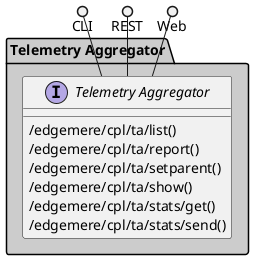 @startuml



package "Telemetry Aggregator" #cccccc {

    interface "Telemetry Aggregator" as i {
            /edgemere/cpl/ta/list()
            /edgemere/cpl/ta/report()
            /edgemere/cpl/ta/setparent()
            /edgemere/cpl/ta/show()
            /edgemere/cpl/ta/stats/get()
            /edgemere/cpl/ta/stats/send()
    
    }
}

CLI ()-- i
REST ()-- i
Web ()-- i

package "Telemetry Aggregator" #cccccc {
    
}



@enduml
